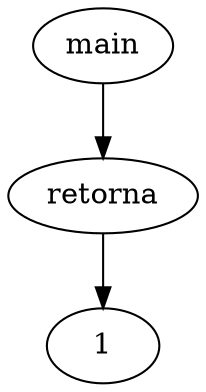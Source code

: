digraph grafo {
  88167088652448 [ label="main" ];
  88167088652448 -> 88167088652400;
  88167088652400 [ label="retorna" ];
  88167088652400 -> 88167088652352;
  88167088652352 [ label="1" ];
}
